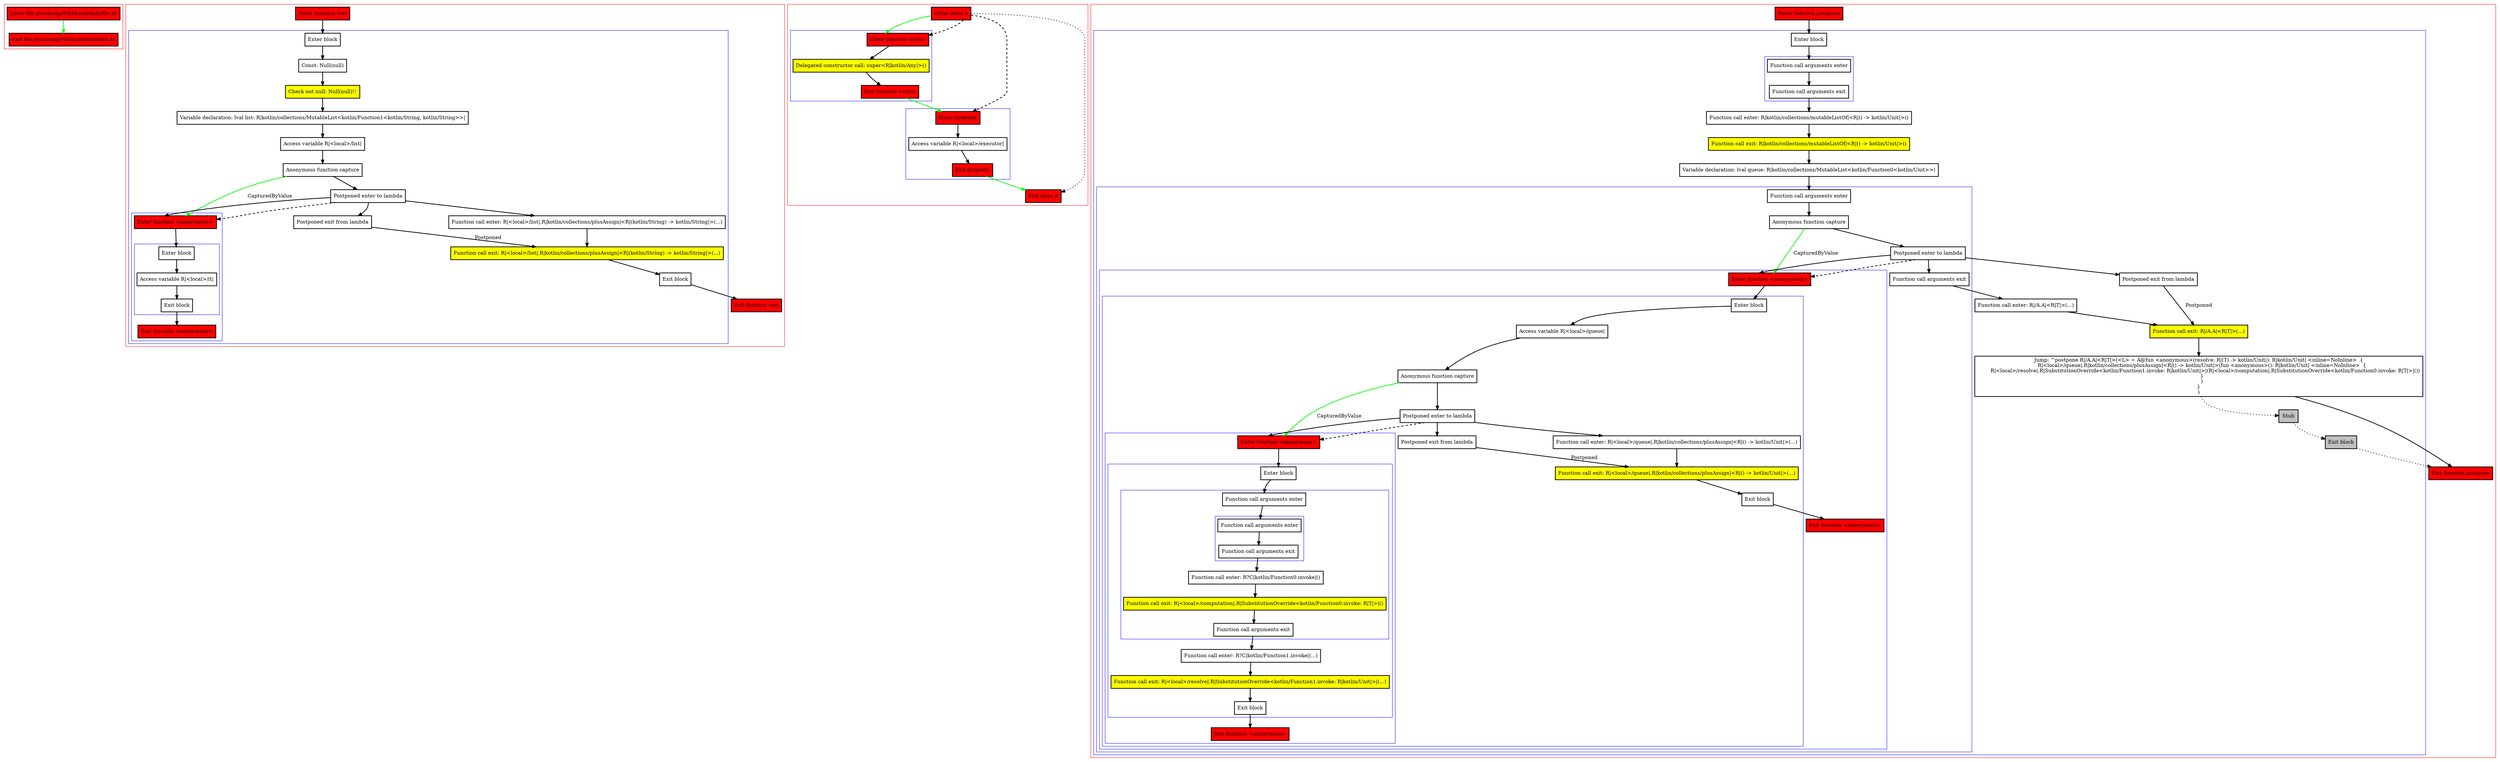 digraph plusAssignWithLambdaInRhs_kt {
    graph [nodesep=3]
    node [shape=box penwidth=2]
    edge [penwidth=2]

    subgraph cluster_0 {
        color=red
        0 [label="Enter file plusAssignWithLambdaInRhs.kt" style="filled" fillcolor=red];
        1 [label="Exit file plusAssignWithLambdaInRhs.kt" style="filled" fillcolor=red];
    }
    0 -> {1} [color=green];

    subgraph cluster_1 {
        color=red
        2 [label="Enter function test" style="filled" fillcolor=red];
        subgraph cluster_2 {
            color=blue
            3 [label="Enter block"];
            4 [label="Const: Null(null)"];
            5 [label="Check not null: Null(null)!!" style="filled" fillcolor=yellow];
            6 [label="Variable declaration: lval list: R|kotlin/collections/MutableList<kotlin/Function1<kotlin/String, kotlin/String>>|"];
            7 [label="Access variable R|<local>/list|"];
            8 [label="Anonymous function capture"];
            9 [label="Postponed enter to lambda"];
            subgraph cluster_3 {
                color=blue
                10 [label="Enter function <anonymous>" style="filled" fillcolor=red];
                subgraph cluster_4 {
                    color=blue
                    11 [label="Enter block"];
                    12 [label="Access variable R|<local>/it|"];
                    13 [label="Exit block"];
                }
                14 [label="Exit function <anonymous>" style="filled" fillcolor=red];
            }
            15 [label="Function call enter: R|<local>/list|.R|kotlin/collections/plusAssign|<R|(kotlin/String) -> kotlin/String|>(...)"];
            16 [label="Postponed exit from lambda"];
            17 [label="Function call exit: R|<local>/list|.R|kotlin/collections/plusAssign|<R|(kotlin/String) -> kotlin/String|>(...)" style="filled" fillcolor=yellow];
            18 [label="Exit block"];
        }
        19 [label="Exit function test" style="filled" fillcolor=red];
    }
    2 -> {3};
    3 -> {4};
    4 -> {5};
    5 -> {6};
    6 -> {7};
    7 -> {8};
    8 -> {9};
    8 -> {10} [color=green label="CapturedByValue"];
    9 -> {10 15 16};
    9 -> {10} [style=dashed];
    10 -> {11};
    11 -> {12};
    12 -> {13};
    13 -> {14};
    15 -> {17};
    16 -> {17} [label="Postponed"];
    17 -> {18};
    18 -> {19};

    subgraph cluster_5 {
        color=red
        20 [label="Enter class A" style="filled" fillcolor=red];
        subgraph cluster_6 {
            color=blue
            21 [label="Enter function <init>" style="filled" fillcolor=red];
            22 [label="Delegated constructor call: super<R|kotlin/Any|>()" style="filled" fillcolor=yellow];
            23 [label="Exit function <init>" style="filled" fillcolor=red];
        }
        subgraph cluster_7 {
            color=blue
            24 [label="Enter property" style="filled" fillcolor=red];
            25 [label="Access variable R|<local>/executor|"];
            26 [label="Exit property" style="filled" fillcolor=red];
        }
        27 [label="Exit class A" style="filled" fillcolor=red];
    }
    20 -> {21} [color=green];
    20 -> {27} [style=dotted];
    20 -> {21 24} [style=dashed];
    21 -> {22};
    22 -> {23};
    23 -> {24} [color=green];
    24 -> {25};
    25 -> {26};
    26 -> {27} [color=green];

    subgraph cluster_8 {
        color=red
        28 [label="Enter function postpone" style="filled" fillcolor=red];
        subgraph cluster_9 {
            color=blue
            29 [label="Enter block"];
            subgraph cluster_10 {
                color=blue
                30 [label="Function call arguments enter"];
                31 [label="Function call arguments exit"];
            }
            32 [label="Function call enter: R|kotlin/collections/mutableListOf|<R|() -> kotlin/Unit|>()"];
            33 [label="Function call exit: R|kotlin/collections/mutableListOf|<R|() -> kotlin/Unit|>()" style="filled" fillcolor=yellow];
            34 [label="Variable declaration: lval queue: R|kotlin/collections/MutableList<kotlin/Function0<kotlin/Unit>>|"];
            subgraph cluster_11 {
                color=blue
                35 [label="Function call arguments enter"];
                36 [label="Anonymous function capture"];
                37 [label="Postponed enter to lambda"];
                subgraph cluster_12 {
                    color=blue
                    38 [label="Enter function <anonymous>" style="filled" fillcolor=red];
                    subgraph cluster_13 {
                        color=blue
                        39 [label="Enter block"];
                        40 [label="Access variable R|<local>/queue|"];
                        41 [label="Anonymous function capture"];
                        42 [label="Postponed enter to lambda"];
                        subgraph cluster_14 {
                            color=blue
                            43 [label="Enter function <anonymous>" style="filled" fillcolor=red];
                            subgraph cluster_15 {
                                color=blue
                                44 [label="Enter block"];
                                subgraph cluster_16 {
                                    color=blue
                                    45 [label="Function call arguments enter"];
                                    subgraph cluster_17 {
                                        color=blue
                                        46 [label="Function call arguments enter"];
                                        47 [label="Function call arguments exit"];
                                    }
                                    48 [label="Function call enter: R?C|kotlin/Function0.invoke|()"];
                                    49 [label="Function call exit: R|<local>/computation|.R|SubstitutionOverride<kotlin/Function0.invoke: R|T|>|()" style="filled" fillcolor=yellow];
                                    50 [label="Function call arguments exit"];
                                }
                                51 [label="Function call enter: R?C|kotlin/Function1.invoke|(...)"];
                                52 [label="Function call exit: R|<local>/resolve|.R|SubstitutionOverride<kotlin/Function1.invoke: R|kotlin/Unit|>|(...)" style="filled" fillcolor=yellow];
                                53 [label="Exit block"];
                            }
                            54 [label="Exit function <anonymous>" style="filled" fillcolor=red];
                        }
                        55 [label="Function call enter: R|<local>/queue|.R|kotlin/collections/plusAssign|<R|() -> kotlin/Unit|>(...)"];
                        56 [label="Postponed exit from lambda"];
                        57 [label="Function call exit: R|<local>/queue|.R|kotlin/collections/plusAssign|<R|() -> kotlin/Unit|>(...)" style="filled" fillcolor=yellow];
                        58 [label="Exit block"];
                    }
                    59 [label="Exit function <anonymous>" style="filled" fillcolor=red];
                }
                60 [label="Function call arguments exit"];
            }
            61 [label="Function call enter: R|/A.A|<R|T|>(...)"];
            62 [label="Postponed exit from lambda"];
            63 [label="Function call exit: R|/A.A|<R|T|>(...)" style="filled" fillcolor=yellow];
            64 [label="Jump: ^postpone R|/A.A|<R|T|>(<L> = A@fun <anonymous>(resolve: R|(T) -> kotlin/Unit|): R|kotlin/Unit| <inline=NoInline>  {
    R|<local>/queue|.R|kotlin/collections/plusAssign|<R|() -> kotlin/Unit|>(fun <anonymous>(): R|kotlin/Unit| <inline=NoInline>  {
        R|<local>/resolve|.R|SubstitutionOverride<kotlin/Function1.invoke: R|kotlin/Unit|>|(R|<local>/computation|.R|SubstitutionOverride<kotlin/Function0.invoke: R|T|>|())
    }
    )
}
)"];
            65 [label="Stub" style="filled" fillcolor=gray];
            66 [label="Exit block" style="filled" fillcolor=gray];
        }
        67 [label="Exit function postpone" style="filled" fillcolor=red];
    }
    28 -> {29};
    29 -> {30};
    30 -> {31};
    31 -> {32};
    32 -> {33};
    33 -> {34};
    34 -> {35};
    35 -> {36};
    36 -> {37};
    36 -> {38} [color=green label="CapturedByValue"];
    37 -> {38 60 62};
    37 -> {38} [style=dashed];
    38 -> {39};
    39 -> {40};
    40 -> {41};
    41 -> {42};
    41 -> {43} [color=green label="CapturedByValue"];
    42 -> {43 55 56};
    42 -> {43} [style=dashed];
    43 -> {44};
    44 -> {45};
    45 -> {46};
    46 -> {47};
    47 -> {48};
    48 -> {49};
    49 -> {50};
    50 -> {51};
    51 -> {52};
    52 -> {53};
    53 -> {54};
    55 -> {57};
    56 -> {57} [label="Postponed"];
    57 -> {58};
    58 -> {59};
    60 -> {61};
    61 -> {63};
    62 -> {63} [label="Postponed"];
    63 -> {64};
    64 -> {67};
    64 -> {65} [style=dotted];
    65 -> {66} [style=dotted];
    66 -> {67} [style=dotted];

}

